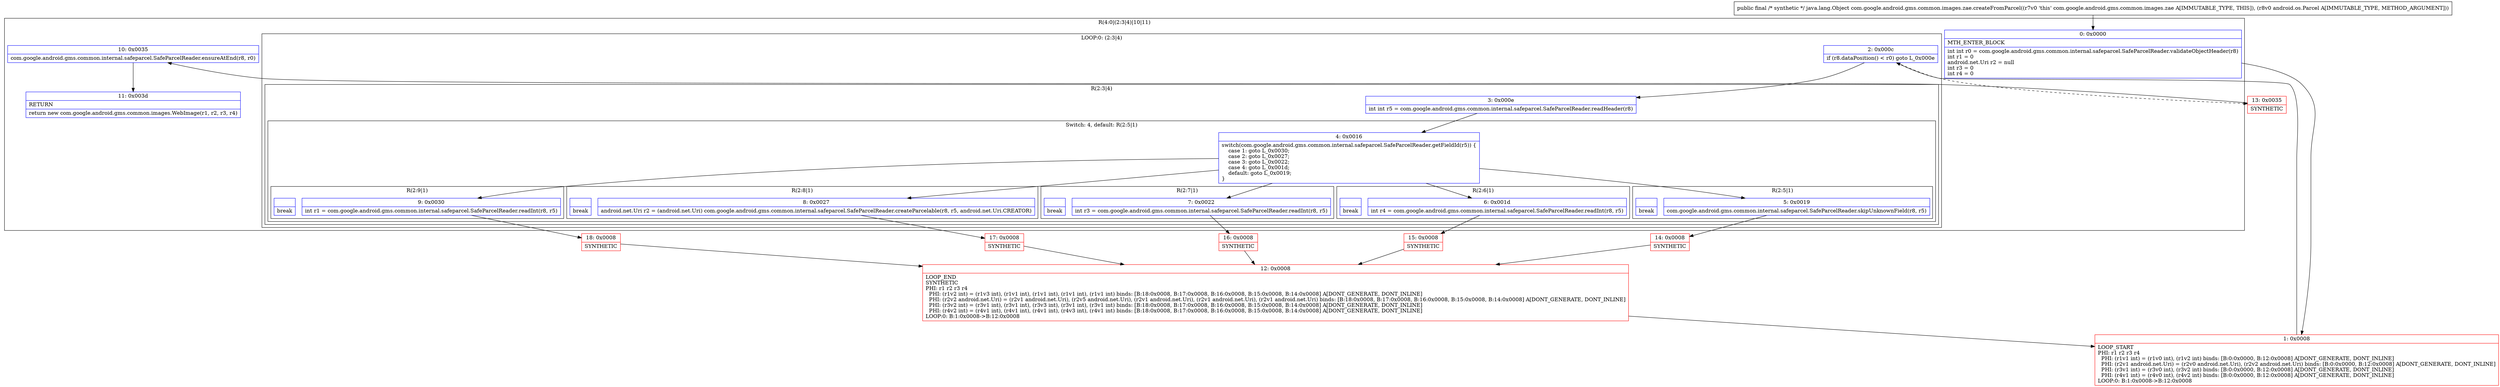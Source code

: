 digraph "CFG forcom.google.android.gms.common.images.zae.createFromParcel(Landroid\/os\/Parcel;)Ljava\/lang\/Object;" {
subgraph cluster_Region_2080449646 {
label = "R(4:0|(2:3|4)|10|11)";
node [shape=record,color=blue];
Node_0 [shape=record,label="{0\:\ 0x0000|MTH_ENTER_BLOCK\l|int int r0 = com.google.android.gms.common.internal.safeparcel.SafeParcelReader.validateObjectHeader(r8)\lint r1 = 0\landroid.net.Uri r2 = null\lint r3 = 0\lint r4 = 0\l}"];
subgraph cluster_LoopRegion_1252030987 {
label = "LOOP:0: (2:3|4)";
node [shape=record,color=blue];
Node_2 [shape=record,label="{2\:\ 0x000c|if (r8.dataPosition() \< r0) goto L_0x000e\l}"];
subgraph cluster_Region_11253559 {
label = "R(2:3|4)";
node [shape=record,color=blue];
Node_3 [shape=record,label="{3\:\ 0x000e|int int r5 = com.google.android.gms.common.internal.safeparcel.SafeParcelReader.readHeader(r8)\l}"];
subgraph cluster_SwitchRegion_29238736 {
label = "Switch: 4, default: R(2:5|1)";
node [shape=record,color=blue];
Node_4 [shape=record,label="{4\:\ 0x0016|switch(com.google.android.gms.common.internal.safeparcel.SafeParcelReader.getFieldId(r5)) \{\l    case 1: goto L_0x0030;\l    case 2: goto L_0x0027;\l    case 3: goto L_0x0022;\l    case 4: goto L_0x001d;\l    default: goto L_0x0019;\l\}\l}"];
subgraph cluster_Region_1479219514 {
label = "R(2:9|1)";
node [shape=record,color=blue];
Node_9 [shape=record,label="{9\:\ 0x0030|int r1 = com.google.android.gms.common.internal.safeparcel.SafeParcelReader.readInt(r8, r5)\l}"];
Node_InsnContainer_796069296 [shape=record,label="{|break\l}"];
}
subgraph cluster_Region_1017624164 {
label = "R(2:8|1)";
node [shape=record,color=blue];
Node_8 [shape=record,label="{8\:\ 0x0027|android.net.Uri r2 = (android.net.Uri) com.google.android.gms.common.internal.safeparcel.SafeParcelReader.createParcelable(r8, r5, android.net.Uri.CREATOR)\l}"];
Node_InsnContainer_513343192 [shape=record,label="{|break\l}"];
}
subgraph cluster_Region_1232127946 {
label = "R(2:7|1)";
node [shape=record,color=blue];
Node_7 [shape=record,label="{7\:\ 0x0022|int r3 = com.google.android.gms.common.internal.safeparcel.SafeParcelReader.readInt(r8, r5)\l}"];
Node_InsnContainer_2111135057 [shape=record,label="{|break\l}"];
}
subgraph cluster_Region_4820173 {
label = "R(2:6|1)";
node [shape=record,color=blue];
Node_6 [shape=record,label="{6\:\ 0x001d|int r4 = com.google.android.gms.common.internal.safeparcel.SafeParcelReader.readInt(r8, r5)\l}"];
Node_InsnContainer_991511367 [shape=record,label="{|break\l}"];
}
subgraph cluster_Region_1321200826 {
label = "R(2:5|1)";
node [shape=record,color=blue];
Node_5 [shape=record,label="{5\:\ 0x0019|com.google.android.gms.common.internal.safeparcel.SafeParcelReader.skipUnknownField(r8, r5)\l}"];
Node_InsnContainer_204527385 [shape=record,label="{|break\l}"];
}
}
}
}
Node_10 [shape=record,label="{10\:\ 0x0035|com.google.android.gms.common.internal.safeparcel.SafeParcelReader.ensureAtEnd(r8, r0)\l}"];
Node_11 [shape=record,label="{11\:\ 0x003d|RETURN\l|return new com.google.android.gms.common.images.WebImage(r1, r2, r3, r4)\l}"];
}
Node_1 [shape=record,color=red,label="{1\:\ 0x0008|LOOP_START\lPHI: r1 r2 r3 r4 \l  PHI: (r1v1 int) = (r1v0 int), (r1v2 int) binds: [B:0:0x0000, B:12:0x0008] A[DONT_GENERATE, DONT_INLINE]\l  PHI: (r2v1 android.net.Uri) = (r2v0 android.net.Uri), (r2v2 android.net.Uri) binds: [B:0:0x0000, B:12:0x0008] A[DONT_GENERATE, DONT_INLINE]\l  PHI: (r3v1 int) = (r3v0 int), (r3v2 int) binds: [B:0:0x0000, B:12:0x0008] A[DONT_GENERATE, DONT_INLINE]\l  PHI: (r4v1 int) = (r4v0 int), (r4v2 int) binds: [B:0:0x0000, B:12:0x0008] A[DONT_GENERATE, DONT_INLINE]\lLOOP:0: B:1:0x0008\-\>B:12:0x0008\l}"];
Node_12 [shape=record,color=red,label="{12\:\ 0x0008|LOOP_END\lSYNTHETIC\lPHI: r1 r2 r3 r4 \l  PHI: (r1v2 int) = (r1v3 int), (r1v1 int), (r1v1 int), (r1v1 int), (r1v1 int) binds: [B:18:0x0008, B:17:0x0008, B:16:0x0008, B:15:0x0008, B:14:0x0008] A[DONT_GENERATE, DONT_INLINE]\l  PHI: (r2v2 android.net.Uri) = (r2v1 android.net.Uri), (r2v5 android.net.Uri), (r2v1 android.net.Uri), (r2v1 android.net.Uri), (r2v1 android.net.Uri) binds: [B:18:0x0008, B:17:0x0008, B:16:0x0008, B:15:0x0008, B:14:0x0008] A[DONT_GENERATE, DONT_INLINE]\l  PHI: (r3v2 int) = (r3v1 int), (r3v1 int), (r3v3 int), (r3v1 int), (r3v1 int) binds: [B:18:0x0008, B:17:0x0008, B:16:0x0008, B:15:0x0008, B:14:0x0008] A[DONT_GENERATE, DONT_INLINE]\l  PHI: (r4v2 int) = (r4v1 int), (r4v1 int), (r4v1 int), (r4v3 int), (r4v1 int) binds: [B:18:0x0008, B:17:0x0008, B:16:0x0008, B:15:0x0008, B:14:0x0008] A[DONT_GENERATE, DONT_INLINE]\lLOOP:0: B:1:0x0008\-\>B:12:0x0008\l}"];
Node_13 [shape=record,color=red,label="{13\:\ 0x0035|SYNTHETIC\l}"];
Node_14 [shape=record,color=red,label="{14\:\ 0x0008|SYNTHETIC\l}"];
Node_15 [shape=record,color=red,label="{15\:\ 0x0008|SYNTHETIC\l}"];
Node_16 [shape=record,color=red,label="{16\:\ 0x0008|SYNTHETIC\l}"];
Node_17 [shape=record,color=red,label="{17\:\ 0x0008|SYNTHETIC\l}"];
Node_18 [shape=record,color=red,label="{18\:\ 0x0008|SYNTHETIC\l}"];
MethodNode[shape=record,label="{public final \/* synthetic *\/ java.lang.Object com.google.android.gms.common.images.zae.createFromParcel((r7v0 'this' com.google.android.gms.common.images.zae A[IMMUTABLE_TYPE, THIS]), (r8v0 android.os.Parcel A[IMMUTABLE_TYPE, METHOD_ARGUMENT])) }"];
MethodNode -> Node_0;
Node_0 -> Node_1;
Node_2 -> Node_3;
Node_2 -> Node_13[style=dashed];
Node_3 -> Node_4;
Node_4 -> Node_5;
Node_4 -> Node_6;
Node_4 -> Node_7;
Node_4 -> Node_8;
Node_4 -> Node_9;
Node_9 -> Node_18;
Node_8 -> Node_17;
Node_7 -> Node_16;
Node_6 -> Node_15;
Node_5 -> Node_14;
Node_10 -> Node_11;
Node_1 -> Node_2;
Node_12 -> Node_1;
Node_13 -> Node_10;
Node_14 -> Node_12;
Node_15 -> Node_12;
Node_16 -> Node_12;
Node_17 -> Node_12;
Node_18 -> Node_12;
}

